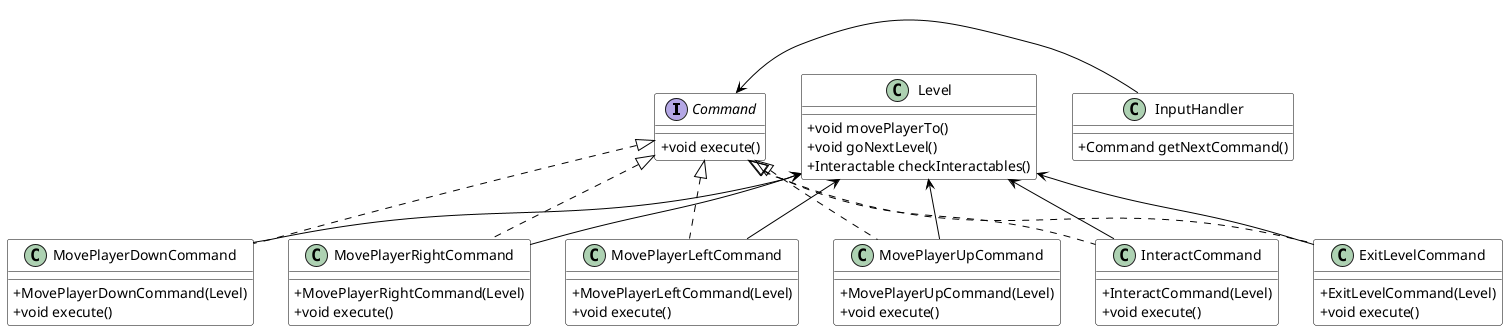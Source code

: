 @startuml commandLevel

skinparam classAttributeIconSize 0
skinparam class {
    BackgroundColor White
    ArrowColor Black
    BorderColor Black
}

interface Command{
    + void execute()
}

class MovePlayerDownCommand{
    + MovePlayerDownCommand(Level)
    + void execute()
}

class MovePlayerRightCommand{
    + MovePlayerRightCommand(Level)
    + void execute()
}

class MovePlayerLeftCommand{
    + MovePlayerLeftCommand(Level)
    + void execute()
}

class MovePlayerUpCommand{
    + MovePlayerUpCommand(Level)
    + void execute()
}

class InteractCommand{
    + InteractCommand(Level)
    + void execute()
}

class ExitLevelCommand{
    + ExitLevelCommand(Level)
    + void execute()
}

class Level{
    +void movePlayerTo()
    +void goNextLevel()
    +Interactable checkInteractables()
}

class InputHandler{
    +Command getNextCommand()
}


class MovePlayerDownCommand implements Command
class MovePlayerLeftCommand implements Command
class MovePlayerRightCommand implements Command
class MovePlayerUpCommand implements Command
class InteractCommand implements Command
class ExitLevelCommand implements Command

Level <-d- MovePlayerDownCommand
Level <-d- MovePlayerUpCommand
Level <-d- MovePlayerRightCommand
Level <-d- MovePlayerLeftCommand
Level <-d- InteractCommand
Level <-d- ExitLevelCommand

InputHandler -l-> Command

@enduml